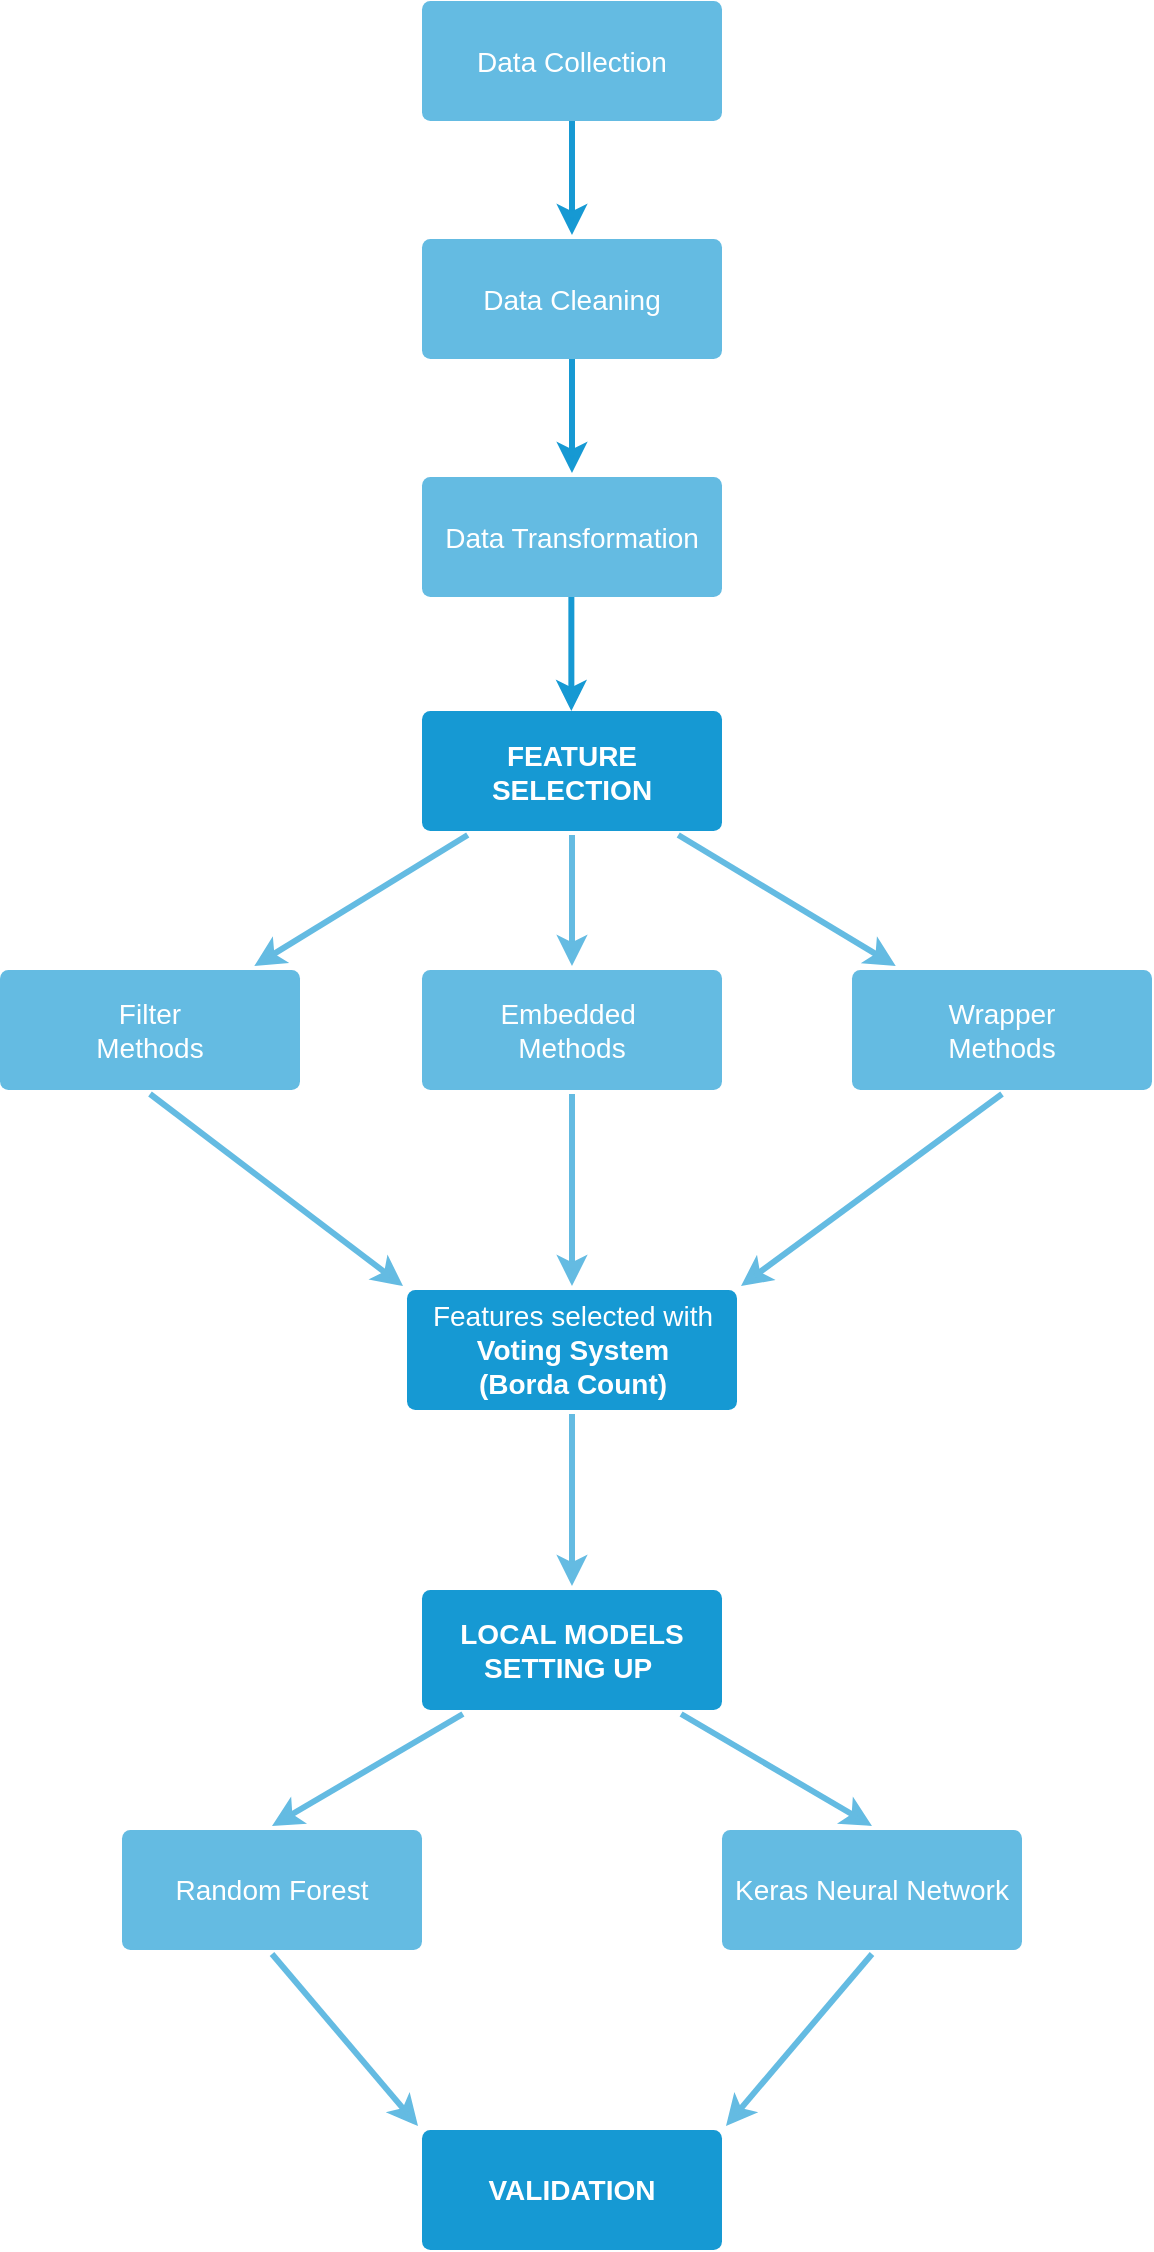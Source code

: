 <mxfile version="20.4.0" type="device"><diagram id="6a731a19-8d31-9384-78a2-239565b7b9f0" name="Page-1"><mxGraphModel dx="1113" dy="1376" grid="1" gridSize="10" guides="1" tooltips="1" connect="1" arrows="1" fold="1" page="1" pageScale="1" pageWidth="1169" pageHeight="827" background="none" math="0" shadow="0"><root><mxCell id="0"/><mxCell id="1" parent="0"/><mxCell id="1764" value="FEATURE SELECTION" style="rounded=1;whiteSpace=wrap;html=1;shadow=0;labelBackgroundColor=none;strokeColor=none;strokeWidth=3;fillColor=#1699D3;fontFamily=Helvetica;fontSize=14;fontColor=#FFFFFF;align=center;spacing=5;fontStyle=1;arcSize=7;perimeterSpacing=2;" parent="1" vertex="1"><mxGeometry x="495" y="200.5" width="150" height="60" as="geometry"/></mxCell><mxCell id="1765" value="Embedded&amp;nbsp;&lt;br&gt;Methods" style="rounded=1;whiteSpace=wrap;html=1;shadow=0;labelBackgroundColor=none;strokeColor=none;strokeWidth=3;fillColor=#64BBE2;fontFamily=Helvetica;fontSize=14;fontColor=#FFFFFF;align=center;spacing=5;arcSize=7;perimeterSpacing=2;" parent="1" vertex="1"><mxGeometry x="495" y="330" width="150" height="60" as="geometry"/></mxCell><mxCell id="1766" value="" style="edgeStyle=none;rounded=0;jumpStyle=none;html=1;shadow=0;labelBackgroundColor=none;startArrow=none;startFill=0;endArrow=classic;endFill=1;jettySize=auto;orthogonalLoop=1;strokeColor=#64BBE2;strokeWidth=3;fontFamily=Helvetica;fontSize=14;fontColor=#FFFFFF;spacing=5;" parent="1" source="1764" target="1765" edge="1"><mxGeometry relative="1" as="geometry"/></mxCell><mxCell id="1767" value="Wrapper&lt;br&gt;Methods" style="rounded=1;whiteSpace=wrap;html=1;shadow=0;labelBackgroundColor=none;strokeColor=none;strokeWidth=3;fillColor=#64BBE2;fontFamily=Helvetica;fontSize=14;fontColor=#FFFFFF;align=center;spacing=5;arcSize=7;perimeterSpacing=2;" parent="1" vertex="1"><mxGeometry x="710" y="330" width="150" height="60" as="geometry"/></mxCell><mxCell id="1768" value="" style="edgeStyle=none;rounded=0;jumpStyle=none;html=1;shadow=0;labelBackgroundColor=none;startArrow=none;startFill=0;endArrow=classic;endFill=1;jettySize=auto;orthogonalLoop=1;strokeColor=#64BBE2;strokeWidth=3;fontFamily=Helvetica;fontSize=14;fontColor=#FFFFFF;spacing=5;" parent="1" source="1764" target="1767" edge="1"><mxGeometry relative="1" as="geometry"/></mxCell><mxCell id="1769" value="Filter&lt;br&gt;Methods" style="rounded=1;whiteSpace=wrap;html=1;shadow=0;labelBackgroundColor=none;strokeColor=none;strokeWidth=3;fillColor=#64BBE2;fontFamily=Helvetica;fontSize=14;fontColor=#FFFFFF;align=center;spacing=5;arcSize=7;perimeterSpacing=2;" parent="1" vertex="1"><mxGeometry x="284" y="330" width="150" height="60" as="geometry"/></mxCell><mxCell id="1770" value="" style="edgeStyle=none;rounded=0;jumpStyle=none;html=1;shadow=0;labelBackgroundColor=none;startArrow=none;startFill=0;endArrow=classic;endFill=1;jettySize=auto;orthogonalLoop=1;strokeColor=#64BBE2;strokeWidth=3;fontFamily=Helvetica;fontSize=14;fontColor=#FFFFFF;spacing=5;" parent="1" source="1764" target="1769" edge="1"><mxGeometry relative="1" as="geometry"/></mxCell><mxCell id="1771" value="LOCAL MODELS&lt;br&gt;SETTING UP&amp;nbsp;" style="rounded=1;whiteSpace=wrap;html=1;shadow=0;labelBackgroundColor=none;strokeColor=none;strokeWidth=3;fillColor=#1699D3;fontFamily=Helvetica;fontSize=14;fontColor=#FFFFFF;align=center;spacing=5;fontStyle=1;arcSize=7;perimeterSpacing=2;" parent="1" vertex="1"><mxGeometry x="495" y="640" width="150" height="60" as="geometry"/></mxCell><mxCell id="1772" value="Random Forest" style="rounded=1;whiteSpace=wrap;html=1;shadow=0;labelBackgroundColor=none;strokeColor=none;strokeWidth=3;fillColor=#64BBE2;fontFamily=Helvetica;fontSize=14;fontColor=#FFFFFF;align=center;spacing=5;fontStyle=0;arcSize=7;perimeterSpacing=2;" parent="1" vertex="1"><mxGeometry x="345" y="760" width="150" height="60" as="geometry"/></mxCell><mxCell id="1773" value="" style="edgeStyle=none;rounded=1;jumpStyle=none;html=1;shadow=0;labelBackgroundColor=none;startArrow=none;startFill=0;jettySize=auto;orthogonalLoop=1;strokeColor=#64BBE2;strokeWidth=3;fontFamily=Helvetica;fontSize=14;fontColor=#FFFFFF;spacing=5;fontStyle=1;fillColor=#b0e3e6;entryX=0.5;entryY=0;entryDx=0;entryDy=0;" parent="1" source="1771" target="1772" edge="1"><mxGeometry relative="1" as="geometry"/></mxCell><mxCell id="1775" value="" style="edgeStyle=none;rounded=1;jumpStyle=none;html=1;shadow=0;labelBackgroundColor=none;startArrow=none;startFill=0;jettySize=auto;orthogonalLoop=1;strokeColor=#64BBE2;strokeWidth=3;fontFamily=Helvetica;fontSize=14;fontColor=#FFFFFF;spacing=5;fontStyle=1;fillColor=#b0e3e6;entryX=0.5;entryY=0;entryDx=0;entryDy=0;" parent="1" source="1771" target="1776" edge="1"><mxGeometry relative="1" as="geometry"><mxPoint x="1250.072" y="1102.0" as="targetPoint"/></mxGeometry></mxCell><mxCell id="1776" value="Keras Neural Network" style="rounded=1;whiteSpace=wrap;html=1;shadow=0;labelBackgroundColor=none;strokeColor=none;strokeWidth=3;fillColor=#64BBE2;fontFamily=Helvetica;fontSize=14;fontColor=#FFFFFF;align=center;spacing=5;fontStyle=0;arcSize=7;perimeterSpacing=2;" parent="1" vertex="1"><mxGeometry x="645" y="760" width="150" height="60" as="geometry"/></mxCell><mxCell id="RVFoAFCYCKC2CZ1mJmaY-1781" value="" style="edgeStyle=none;rounded=0;jumpStyle=none;html=1;shadow=0;labelBackgroundColor=none;startArrow=none;startFill=0;endArrow=classic;endFill=1;jettySize=auto;orthogonalLoop=1;strokeColor=#64BBE2;strokeWidth=3;fontFamily=Helvetica;fontSize=14;fontColor=#FFFFFF;spacing=5;exitX=0.5;exitY=1;exitDx=0;exitDy=0;entryX=0.5;entryY=0;entryDx=0;entryDy=0;" parent="1" source="1765" target="RVFoAFCYCKC2CZ1mJmaY-1783" edge="1"><mxGeometry relative="1" as="geometry"><mxPoint x="601.721" y="490.0" as="sourcePoint"/><mxPoint x="570" y="480" as="targetPoint"/></mxGeometry></mxCell><mxCell id="RVFoAFCYCKC2CZ1mJmaY-1782" value="" style="edgeStyle=none;rounded=0;jumpStyle=none;html=1;shadow=0;labelBackgroundColor=none;startArrow=none;startFill=0;endArrow=classic;endFill=1;jettySize=auto;orthogonalLoop=1;strokeColor=#64BBE2;strokeWidth=3;fontFamily=Helvetica;fontSize=14;fontColor=#FFFFFF;spacing=5;exitX=0.5;exitY=1;exitDx=0;exitDy=0;entryX=0;entryY=0;entryDx=0;entryDy=0;" parent="1" source="1769" target="RVFoAFCYCKC2CZ1mJmaY-1783" edge="1"><mxGeometry relative="1" as="geometry"><mxPoint x="354.001" y="410.0" as="sourcePoint"/><mxPoint x="560" y="480" as="targetPoint"/></mxGeometry></mxCell><mxCell id="RVFoAFCYCKC2CZ1mJmaY-1783" value="Features selected with&lt;br&gt;&lt;b&gt;Voting System &lt;br&gt;(Borda Count)&lt;/b&gt;" style="rounded=1;whiteSpace=wrap;html=1;shadow=0;labelBackgroundColor=none;strokeColor=none;strokeWidth=3;fillColor=#1699D3;fontFamily=Helvetica;fontSize=14;fontColor=#FFFFFF;align=center;spacing=5;arcSize=7;perimeterSpacing=2;" parent="1" vertex="1"><mxGeometry x="487.5" y="490" width="165" height="60" as="geometry"/></mxCell><mxCell id="RVFoAFCYCKC2CZ1mJmaY-1785" value="" style="edgeStyle=none;rounded=0;jumpStyle=none;html=1;shadow=0;labelBackgroundColor=none;startArrow=none;startFill=0;endArrow=classic;endFill=1;jettySize=auto;orthogonalLoop=1;strokeColor=#64BBE2;strokeWidth=3;fontFamily=Helvetica;fontSize=14;fontColor=#FFFFFF;spacing=5;exitX=0.5;exitY=1;exitDx=0;exitDy=0;entryX=1;entryY=0;entryDx=0;entryDy=0;" parent="1" source="1767" target="RVFoAFCYCKC2CZ1mJmaY-1783" edge="1"><mxGeometry relative="1" as="geometry"><mxPoint x="730.0" y="402" as="sourcePoint"/><mxPoint x="730.0" y="498" as="targetPoint"/></mxGeometry></mxCell><mxCell id="RVFoAFCYCKC2CZ1mJmaY-1787" value="" style="edgeStyle=none;rounded=0;jumpStyle=none;html=1;shadow=0;labelBackgroundColor=none;startArrow=none;startFill=0;endArrow=classic;endFill=1;jettySize=auto;orthogonalLoop=1;strokeColor=#64BBE2;strokeWidth=3;fontFamily=Helvetica;fontSize=14;fontColor=#FFFFFF;spacing=5;exitX=0.5;exitY=1;exitDx=0;exitDy=0;entryX=0.5;entryY=0;entryDx=0;entryDy=0;" parent="1" source="RVFoAFCYCKC2CZ1mJmaY-1783" target="1771" edge="1"><mxGeometry relative="1" as="geometry"><mxPoint x="569.38" y="622" as="sourcePoint"/><mxPoint x="570.0" y="608" as="targetPoint"/></mxGeometry></mxCell><mxCell id="RVFoAFCYCKC2CZ1mJmaY-1790" value="" style="edgeStyle=none;rounded=1;jumpStyle=none;html=1;shadow=0;labelBackgroundColor=none;startArrow=none;startFill=0;jettySize=auto;orthogonalLoop=1;strokeColor=#64BBE2;strokeWidth=3;fontFamily=Helvetica;fontSize=14;fontColor=#FFFFFF;spacing=5;fontStyle=1;fillColor=#b0e3e6;exitX=0.5;exitY=1;exitDx=0;exitDy=0;entryX=0;entryY=0;entryDx=0;entryDy=0;" parent="1" source="1772" target="RVFoAFCYCKC2CZ1mJmaY-1792" edge="1"><mxGeometry relative="1" as="geometry"><mxPoint x="433.996" y="950" as="sourcePoint"/><mxPoint x="420" y="888" as="targetPoint"/></mxGeometry></mxCell><mxCell id="RVFoAFCYCKC2CZ1mJmaY-1791" value="" style="edgeStyle=none;rounded=1;jumpStyle=none;html=1;shadow=0;labelBackgroundColor=none;startArrow=none;startFill=0;jettySize=auto;orthogonalLoop=1;strokeColor=#64BBE2;strokeWidth=3;fontFamily=Helvetica;fontSize=14;fontColor=#FFFFFF;spacing=5;fontStyle=1;fillColor=#b0e3e6;exitX=0.5;exitY=1;exitDx=0;exitDy=0;entryX=1;entryY=0;entryDx=0;entryDy=0;" parent="1" source="1776" target="RVFoAFCYCKC2CZ1mJmaY-1792" edge="1"><mxGeometry relative="1" as="geometry"><mxPoint x="719.38" y="930" as="sourcePoint"/><mxPoint x="719.38" y="998" as="targetPoint"/></mxGeometry></mxCell><mxCell id="RVFoAFCYCKC2CZ1mJmaY-1792" value="&lt;b&gt;VALIDATION&lt;/b&gt;" style="rounded=1;whiteSpace=wrap;html=1;shadow=0;labelBackgroundColor=none;strokeColor=none;strokeWidth=3;fillColor=#1699D3;fontFamily=Helvetica;fontSize=14;fontColor=#FFFFFF;align=center;spacing=5;fontStyle=0;arcSize=7;perimeterSpacing=2;" parent="1" vertex="1"><mxGeometry x="495" y="910" width="150" height="60" as="geometry"/></mxCell><mxCell id="RVFoAFCYCKC2CZ1mJmaY-1812" value="Data Collection" style="rounded=1;whiteSpace=wrap;html=1;shadow=0;labelBackgroundColor=none;strokeColor=none;strokeWidth=3;fillColor=#64BBE2;fontFamily=Helvetica;fontSize=14;fontColor=#FFFFFF;align=center;spacing=5;arcSize=7;perimeterSpacing=2;" parent="1" vertex="1"><mxGeometry x="495" y="-154.5" width="150" height="60" as="geometry"/></mxCell><mxCell id="RVFoAFCYCKC2CZ1mJmaY-1814" value="" style="edgeStyle=none;rounded=0;jumpStyle=none;html=1;shadow=0;labelBackgroundColor=none;startArrow=none;startFill=0;endArrow=classic;endFill=1;jettySize=auto;orthogonalLoop=1;strokeColor=#1699D3;strokeWidth=3;fontFamily=Helvetica;fontSize=14;fontColor=#FFFFFF;spacing=5;entryX=0.5;entryY=0;entryDx=0;entryDy=0;" parent="1" target="RVFoAFCYCKC2CZ1mJmaY-1815" edge="1"><mxGeometry relative="1" as="geometry"><mxPoint x="570" y="-94.5" as="sourcePoint"/><mxPoint x="570.0" y="-28.5" as="targetPoint"/><Array as="points"><mxPoint x="570" y="-74.5"/></Array></mxGeometry></mxCell><mxCell id="RVFoAFCYCKC2CZ1mJmaY-1815" value="Data Cleaning" style="rounded=1;whiteSpace=wrap;html=1;shadow=0;labelBackgroundColor=none;strokeColor=none;strokeWidth=3;fillColor=#64bbe2;fontFamily=Helvetica;fontSize=14;fontColor=#FFFFFF;align=center;spacing=5;arcSize=7;perimeterSpacing=2;" parent="1" vertex="1"><mxGeometry x="495" y="-35.5" width="150" height="60" as="geometry"/></mxCell><mxCell id="RVFoAFCYCKC2CZ1mJmaY-1820" value="" style="edgeStyle=none;rounded=0;jumpStyle=none;html=1;shadow=0;labelBackgroundColor=none;startArrow=none;startFill=0;endArrow=classic;endFill=1;jettySize=auto;orthogonalLoop=1;strokeColor=#1699D3;strokeWidth=3;fontFamily=Helvetica;fontSize=14;fontColor=#FFFFFF;spacing=5;entryX=0.5;entryY=0;entryDx=0;entryDy=0;" parent="1" target="RVFoAFCYCKC2CZ1mJmaY-1821" edge="1"><mxGeometry relative="1" as="geometry"><mxPoint x="570" y="24.5" as="sourcePoint"/><mxPoint x="570.0" y="90.5" as="targetPoint"/></mxGeometry></mxCell><mxCell id="RVFoAFCYCKC2CZ1mJmaY-1821" value="Data Transformation" style="rounded=1;whiteSpace=wrap;html=1;shadow=0;labelBackgroundColor=none;strokeColor=none;strokeWidth=3;fillColor=#64BBE2;fontFamily=Helvetica;fontSize=14;fontColor=#FFFFFF;align=center;spacing=5;arcSize=7;perimeterSpacing=2;" parent="1" vertex="1"><mxGeometry x="495" y="83.5" width="150" height="60" as="geometry"/></mxCell><mxCell id="RVFoAFCYCKC2CZ1mJmaY-1822" value="" style="edgeStyle=none;rounded=0;jumpStyle=none;html=1;shadow=0;labelBackgroundColor=none;startArrow=none;startFill=0;endArrow=classic;endFill=1;jettySize=auto;orthogonalLoop=1;strokeColor=#1699D3;strokeWidth=3;fontFamily=Helvetica;fontSize=14;fontColor=#FFFFFF;spacing=5;entryX=0.5;entryY=0;entryDx=0;entryDy=0;" parent="1" edge="1"><mxGeometry relative="1" as="geometry"><mxPoint x="569.68" y="143.5" as="sourcePoint"/><mxPoint x="569.68" y="200.5" as="targetPoint"/></mxGeometry></mxCell></root></mxGraphModel></diagram></mxfile>